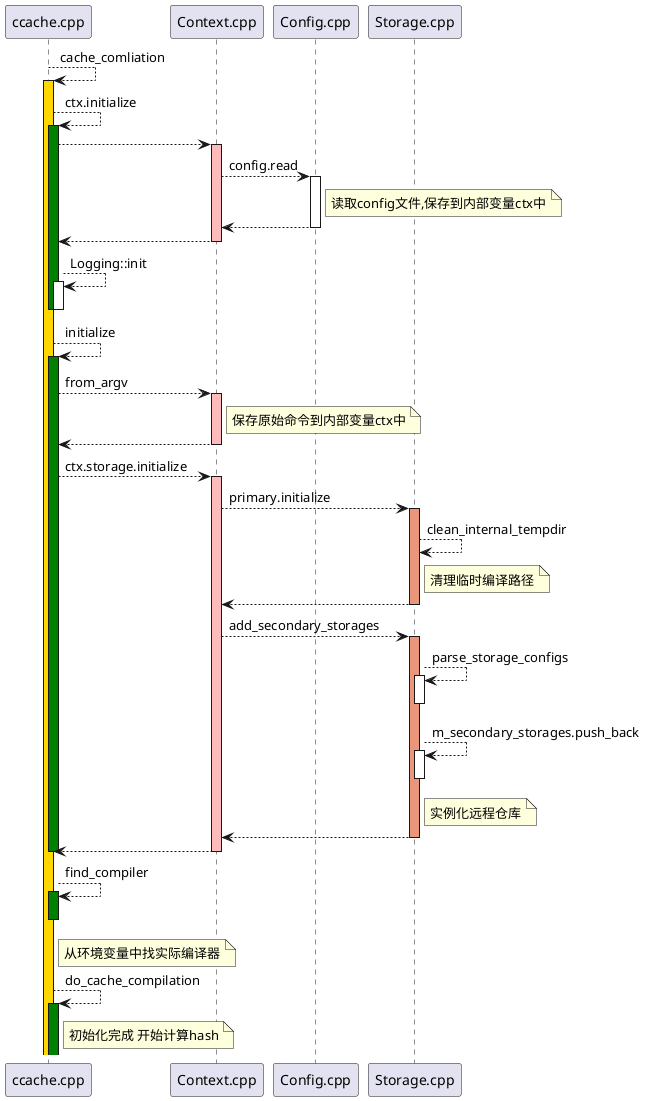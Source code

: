 @startuml init
participant ccache.cpp as main
participant Context.cpp as context
participant Config.cpp as config
participant Storage.cpp as storage


main --> main ++ #Gold : cache_comliation
main --> main ++ #Green : ctx.initialize
main --> context ++ #FFBBBB : 
context --> config ++ : config.read
note right of config
        读取config文件,保存到内部变量ctx中
end note
return
return
main --> main ++: Logging::init
main --
main --

main --> main ++ #Green : initialize
main --> context ++ #FFBBBB: from_argv
note right of context
        保存原始命令到内部变量ctx中
end note
return

main --> context  ++ #FFBBBB: ctx.storage.initialize
context --> storage ++  #DarkSalmon: primary.initialize
storage --> storage  : clean_internal_tempdir
note right of storage
        清理临时编译路径
end note
return

context --> storage ++  #DarkSalmon: add_secondary_storages
storage --> storage ++ : parse_storage_configs
storage --
storage --> storage ++: m_secondary_storages.push_back
note right of storage
        实例化远程仓库
end note
storage --
return
return
main --


main --> main ++ #Green: find_compiler
note right of main
        从环境变量中找实际编译器
end note

main --
main --> main ++ #Green: do_cache_compilation

note right of main
        初始化完成 开始计算hash
end note

@enduml